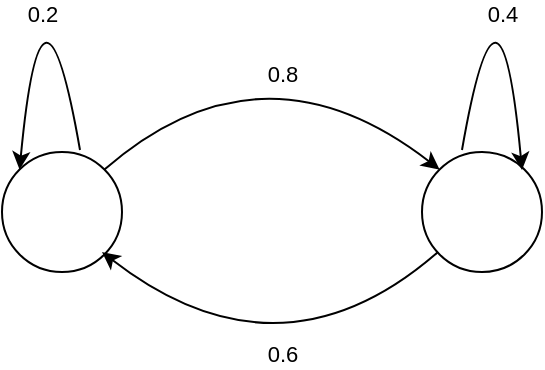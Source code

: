 <mxfile version="22.1.3" type="github">
  <diagram name="Page-1" id="v7xutADrPvSlWDG-Qe2h">
    <mxGraphModel dx="1242" dy="827" grid="1" gridSize="10" guides="1" tooltips="1" connect="1" arrows="1" fold="1" page="1" pageScale="1" pageWidth="850" pageHeight="1100" math="0" shadow="0">
      <root>
        <mxCell id="0" />
        <mxCell id="1" parent="0" />
        <mxCell id="LxwEZDpvYzbkcjAbOT_N-13" value="" style="ellipse;whiteSpace=wrap;html=1;aspect=fixed;" vertex="1" parent="1">
          <mxGeometry x="410" y="260" width="60" height="60" as="geometry" />
        </mxCell>
        <mxCell id="LxwEZDpvYzbkcjAbOT_N-2" value="" style="ellipse;whiteSpace=wrap;html=1;aspect=fixed;" vertex="1" parent="1">
          <mxGeometry x="200" y="260" width="60" height="60" as="geometry" />
        </mxCell>
        <mxCell id="LxwEZDpvYzbkcjAbOT_N-11" value="" style="endArrow=classic;html=1;curved=1;exitX=0.65;exitY=-0.017;exitDx=0;exitDy=0;exitPerimeter=0;entryX=0;entryY=0;entryDx=0;entryDy=0;" edge="1" parent="1" source="LxwEZDpvYzbkcjAbOT_N-2" target="LxwEZDpvYzbkcjAbOT_N-2">
          <mxGeometry relative="1" as="geometry">
            <mxPoint x="220" y="260" as="sourcePoint" />
            <mxPoint x="190" y="270" as="targetPoint" />
            <Array as="points">
              <mxPoint x="220" y="150" />
            </Array>
          </mxGeometry>
        </mxCell>
        <mxCell id="LxwEZDpvYzbkcjAbOT_N-12" value="0.2" style="edgeLabel;resizable=0;html=1;align=center;verticalAlign=middle;" connectable="0" vertex="1" parent="LxwEZDpvYzbkcjAbOT_N-11">
          <mxGeometry relative="1" as="geometry">
            <mxPoint y="36" as="offset" />
          </mxGeometry>
        </mxCell>
        <mxCell id="LxwEZDpvYzbkcjAbOT_N-21" value="" style="endArrow=classic;html=1;curved=1;exitX=0.65;exitY=-0.017;exitDx=0;exitDy=0;exitPerimeter=0;entryX=0;entryY=0;entryDx=0;entryDy=0;" edge="1" parent="1">
          <mxGeometry relative="1" as="geometry">
            <mxPoint x="430" y="259" as="sourcePoint" />
            <mxPoint x="460" y="269" as="targetPoint" />
            <Array as="points">
              <mxPoint x="449" y="150" />
            </Array>
          </mxGeometry>
        </mxCell>
        <mxCell id="LxwEZDpvYzbkcjAbOT_N-22" value="0.4" style="edgeLabel;resizable=0;html=1;align=center;verticalAlign=middle;" connectable="0" vertex="1" parent="LxwEZDpvYzbkcjAbOT_N-21">
          <mxGeometry relative="1" as="geometry">
            <mxPoint y="36" as="offset" />
          </mxGeometry>
        </mxCell>
        <mxCell id="LxwEZDpvYzbkcjAbOT_N-27" value="" style="endArrow=classic;html=1;entryX=0;entryY=0;entryDx=0;entryDy=0;exitX=1;exitY=0;exitDx=0;exitDy=0;curved=1;" edge="1" parent="1" source="LxwEZDpvYzbkcjAbOT_N-2" target="LxwEZDpvYzbkcjAbOT_N-13">
          <mxGeometry relative="1" as="geometry">
            <mxPoint x="260" y="269" as="sourcePoint" />
            <mxPoint x="350" y="270" as="targetPoint" />
            <Array as="points">
              <mxPoint x="330" y="200" />
            </Array>
          </mxGeometry>
        </mxCell>
        <mxCell id="LxwEZDpvYzbkcjAbOT_N-28" value="0.8" style="edgeLabel;resizable=0;html=1;align=center;verticalAlign=middle;" connectable="0" vertex="1" parent="LxwEZDpvYzbkcjAbOT_N-27">
          <mxGeometry relative="1" as="geometry">
            <mxPoint x="7" y="18" as="offset" />
          </mxGeometry>
        </mxCell>
        <mxCell id="LxwEZDpvYzbkcjAbOT_N-29" value="" style="endArrow=classic;html=1;entryX=0;entryY=0;entryDx=0;entryDy=0;exitX=1;exitY=0;exitDx=0;exitDy=0;curved=1;" edge="1" parent="1">
          <mxGeometry relative="1" as="geometry">
            <mxPoint x="418" y="310" as="sourcePoint" />
            <mxPoint x="250" y="310" as="targetPoint" />
            <Array as="points">
              <mxPoint x="339" y="379" />
            </Array>
          </mxGeometry>
        </mxCell>
        <mxCell id="LxwEZDpvYzbkcjAbOT_N-30" value="0.6" style="edgeLabel;resizable=0;html=1;align=center;verticalAlign=middle;" connectable="0" vertex="1" parent="LxwEZDpvYzbkcjAbOT_N-29">
          <mxGeometry relative="1" as="geometry">
            <mxPoint x="4" y="-16" as="offset" />
          </mxGeometry>
        </mxCell>
      </root>
    </mxGraphModel>
  </diagram>
</mxfile>
